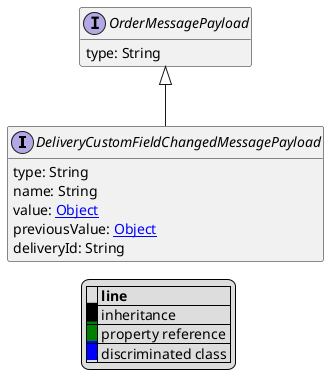 @startuml

hide empty fields
hide empty methods
legend
|= |= line |
|<back:black>   </back>| inheritance |
|<back:green>   </back>| property reference |
|<back:blue>   </back>| discriminated class |
endlegend
interface DeliveryCustomFieldChangedMessagePayload [[DeliveryCustomFieldChangedMessagePayload.svg]] extends OrderMessagePayload {
    type: String
    name: String
    value: [[Object.svg Object]]
    previousValue: [[Object.svg Object]]
    deliveryId: String
}
interface OrderMessagePayload [[OrderMessagePayload.svg]]  {
    type: String
}





@enduml
